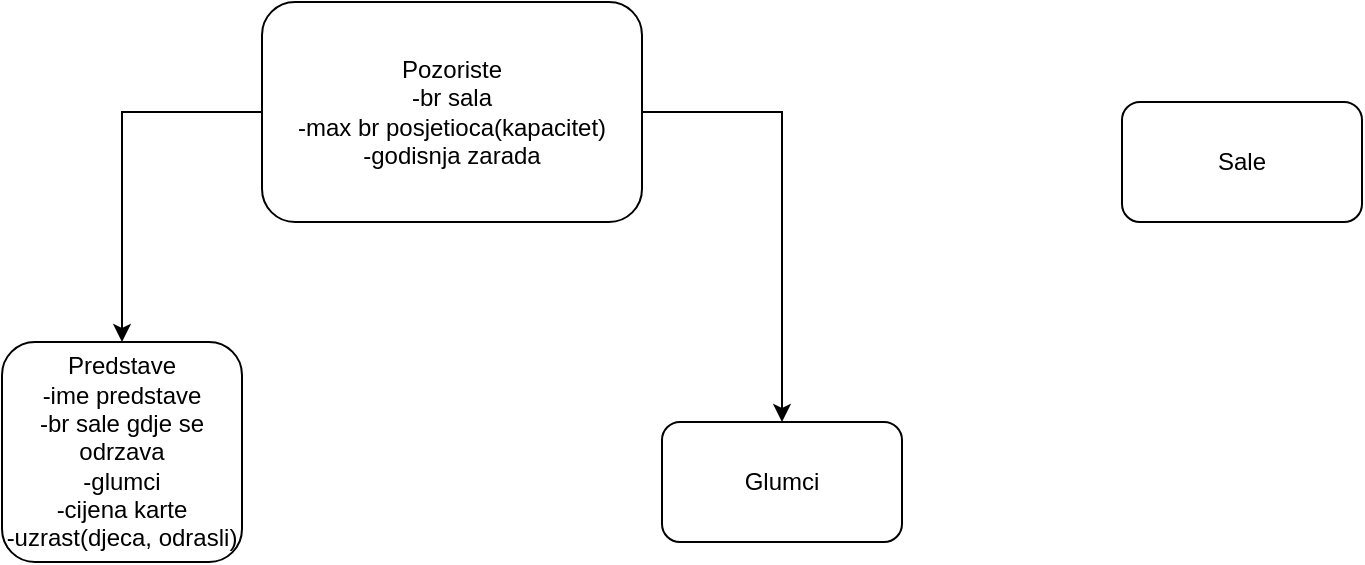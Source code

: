 <mxfile version="14.5.3" type="github">
  <diagram id="eW_Csn7A7cCMrlzWMXdx" name="Page-1">
    <mxGraphModel dx="1888" dy="548" grid="1" gridSize="10" guides="1" tooltips="1" connect="1" arrows="1" fold="1" page="1" pageScale="1" pageWidth="850" pageHeight="1100" math="0" shadow="0">
      <root>
        <mxCell id="0" />
        <mxCell id="1" parent="0" />
        <mxCell id="abNPTSpVEPmIbuvRd8-O-4" value="" style="edgeStyle=orthogonalEdgeStyle;rounded=0;orthogonalLoop=1;jettySize=auto;html=1;" edge="1" parent="1" source="abNPTSpVEPmIbuvRd8-O-1" target="abNPTSpVEPmIbuvRd8-O-3">
          <mxGeometry relative="1" as="geometry" />
        </mxCell>
        <mxCell id="abNPTSpVEPmIbuvRd8-O-6" value="" style="edgeStyle=orthogonalEdgeStyle;rounded=0;orthogonalLoop=1;jettySize=auto;html=1;" edge="1" parent="1" source="abNPTSpVEPmIbuvRd8-O-1" target="abNPTSpVEPmIbuvRd8-O-5">
          <mxGeometry relative="1" as="geometry" />
        </mxCell>
        <mxCell id="abNPTSpVEPmIbuvRd8-O-1" value="Pozoriste&lt;br&gt;-br sala&lt;br&gt;-max br posjetioca(kapacitet)&lt;br&gt;-godisnja zarada" style="rounded=1;whiteSpace=wrap;html=1;" vertex="1" parent="1">
          <mxGeometry x="100" y="100" width="190" height="110" as="geometry" />
        </mxCell>
        <mxCell id="abNPTSpVEPmIbuvRd8-O-2" value="Sale" style="rounded=1;whiteSpace=wrap;html=1;" vertex="1" parent="1">
          <mxGeometry x="530" y="150" width="120" height="60" as="geometry" />
        </mxCell>
        <mxCell id="abNPTSpVEPmIbuvRd8-O-3" value="Predstave&lt;br&gt;-ime predstave&lt;br&gt;-br sale gdje se odrzava&lt;br&gt;-glumci&lt;br&gt;-cijena karte&lt;br&gt;-uzrast(djeca, odrasli)" style="rounded=1;whiteSpace=wrap;html=1;" vertex="1" parent="1">
          <mxGeometry x="-30" y="270" width="120" height="110" as="geometry" />
        </mxCell>
        <mxCell id="abNPTSpVEPmIbuvRd8-O-5" value="Glumci" style="rounded=1;whiteSpace=wrap;html=1;" vertex="1" parent="1">
          <mxGeometry x="300" y="310" width="120" height="60" as="geometry" />
        </mxCell>
      </root>
    </mxGraphModel>
  </diagram>
</mxfile>
